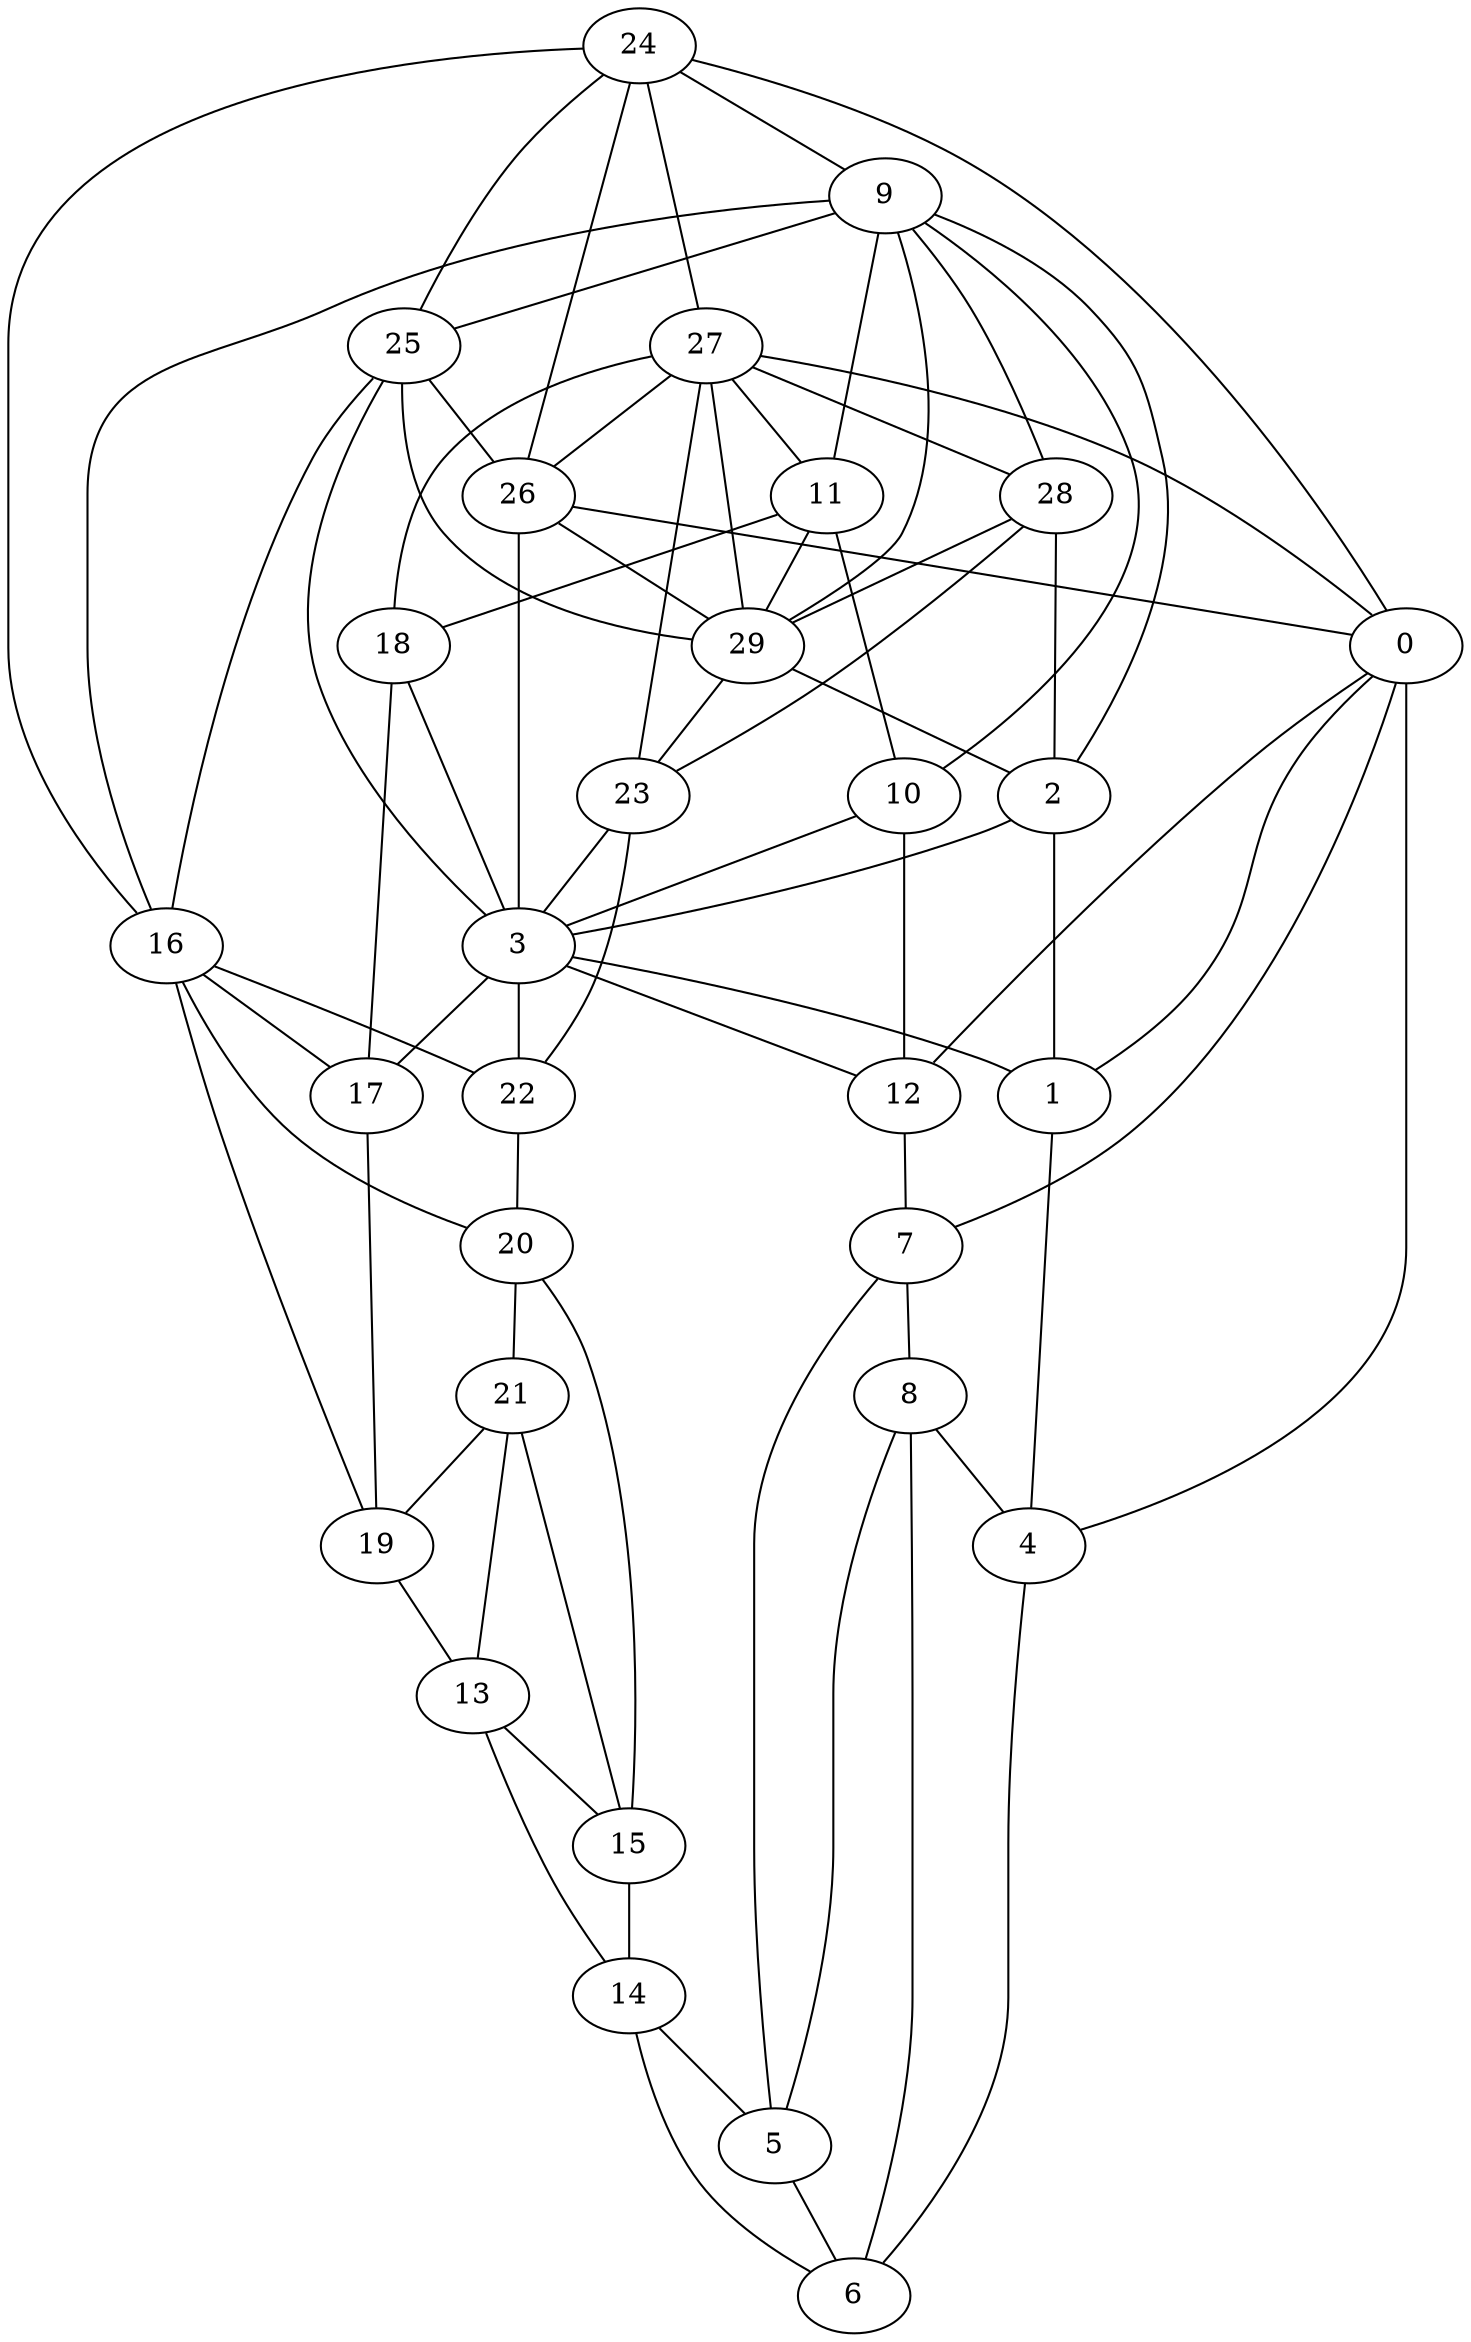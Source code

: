 graph G {
0;
1;
2;
3;
4;
5;
6;
7;
8;
9;
10;
11;
12;
13;
14;
15;
16;
17;
18;
19;
20;
21;
22;
23;
24;
25;
26;
27;
28;
29;
0--1 ;
2--1 ;
3--1 ;
0--4 ;
1--4 ;
5--6 ;
4--6 ;
7--8 ;
9--10 ;
11--10 ;
0--12 ;
10--12 ;
3--12 ;
0--7 ;
12--7 ;
7--5 ;
8--5 ;
13--14 ;
15--14 ;
16--17 ;
18--17 ;
3--17 ;
16--19 ;
17--19 ;
19--13 ;
20--21 ;
13--15 ;
20--15 ;
21--15 ;
16--20 ;
22--20 ;
16--22 ;
23--22 ;
3--22 ;
24--25 ;
9--25 ;
10--3 ;
23--3 ;
18--3 ;
2--3 ;
25--3 ;
26--3 ;
24--26 ;
25--26 ;
27--26 ;
24--0 ;
26--0 ;
27--0 ;
24--16 ;
25--16 ;
9--16 ;
24--9 ;
9--2 ;
28--2 ;
29--2 ;
27--28 ;
9--28 ;
27--23 ;
28--23 ;
29--23 ;
24--27 ;
27--18 ;
11--18 ;
27--11 ;
9--11 ;
27--29 ;
28--29 ;
9--29 ;
11--29 ;
8--4 ;
8--6 ;
14--6 ;
14--5 ;
21--19 ;
21--13 ;
25--29 ;
26--29 ;
}
